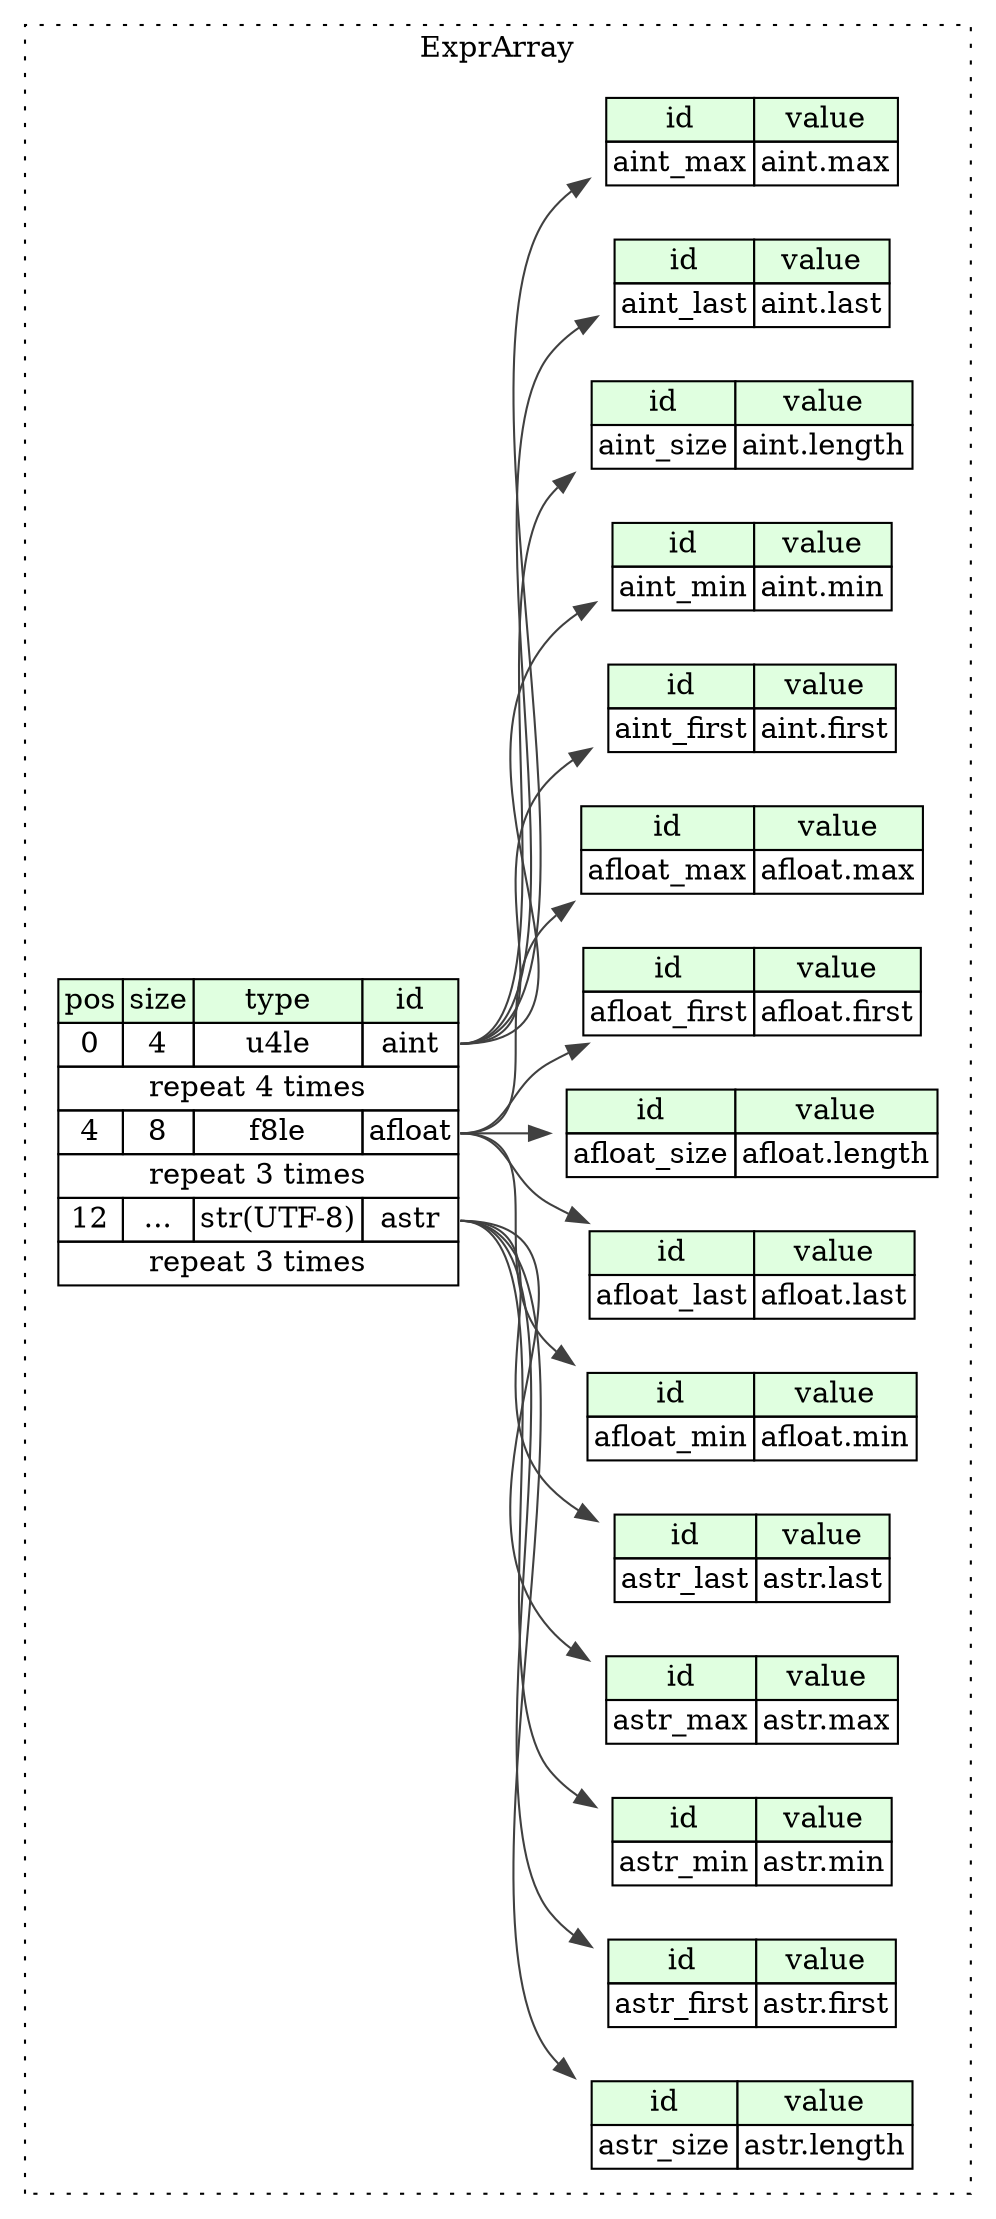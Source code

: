 digraph {
	rankdir=LR;
	node [shape=plaintext];
	subgraph cluster__expr_array {
		label="ExprArray";
		graph[style=dotted];

		expr_array__seq [label=<<TABLE BORDER="0" CELLBORDER="1" CELLSPACING="0">
			<TR><TD BGCOLOR="#E0FFE0">pos</TD><TD BGCOLOR="#E0FFE0">size</TD><TD BGCOLOR="#E0FFE0">type</TD><TD BGCOLOR="#E0FFE0">id</TD></TR>
			<TR><TD PORT="aint_pos">0</TD><TD PORT="aint_size">4</TD><TD>u4le</TD><TD PORT="aint_type">aint</TD></TR>
			<TR><TD COLSPAN="4" PORT="aint__repeat">repeat 4 times</TD></TR>
			<TR><TD PORT="afloat_pos">4</TD><TD PORT="afloat_size">8</TD><TD>f8le</TD><TD PORT="afloat_type">afloat</TD></TR>
			<TR><TD COLSPAN="4" PORT="afloat__repeat">repeat 3 times</TD></TR>
			<TR><TD PORT="astr_pos">12</TD><TD PORT="astr_size">...</TD><TD>str(UTF-8)</TD><TD PORT="astr_type">astr</TD></TR>
			<TR><TD COLSPAN="4" PORT="astr__repeat">repeat 3 times</TD></TR>
		</TABLE>>];
		expr_array__inst__aint_first [label=<<TABLE BORDER="0" CELLBORDER="1" CELLSPACING="0">
			<TR><TD BGCOLOR="#E0FFE0">id</TD><TD BGCOLOR="#E0FFE0">value</TD></TR>
			<TR><TD>aint_first</TD><TD>aint.first</TD></TR>
		</TABLE>>];
		expr_array__inst__afloat_size [label=<<TABLE BORDER="0" CELLBORDER="1" CELLSPACING="0">
			<TR><TD BGCOLOR="#E0FFE0">id</TD><TD BGCOLOR="#E0FFE0">value</TD></TR>
			<TR><TD>afloat_size</TD><TD>afloat.length</TD></TR>
		</TABLE>>];
		expr_array__inst__astr_size [label=<<TABLE BORDER="0" CELLBORDER="1" CELLSPACING="0">
			<TR><TD BGCOLOR="#E0FFE0">id</TD><TD BGCOLOR="#E0FFE0">value</TD></TR>
			<TR><TD>astr_size</TD><TD>astr.length</TD></TR>
		</TABLE>>];
		expr_array__inst__aint_min [label=<<TABLE BORDER="0" CELLBORDER="1" CELLSPACING="0">
			<TR><TD BGCOLOR="#E0FFE0">id</TD><TD BGCOLOR="#E0FFE0">value</TD></TR>
			<TR><TD>aint_min</TD><TD>aint.min</TD></TR>
		</TABLE>>];
		expr_array__inst__afloat_min [label=<<TABLE BORDER="0" CELLBORDER="1" CELLSPACING="0">
			<TR><TD BGCOLOR="#E0FFE0">id</TD><TD BGCOLOR="#E0FFE0">value</TD></TR>
			<TR><TD>afloat_min</TD><TD>afloat.min</TD></TR>
		</TABLE>>];
		expr_array__inst__aint_size [label=<<TABLE BORDER="0" CELLBORDER="1" CELLSPACING="0">
			<TR><TD BGCOLOR="#E0FFE0">id</TD><TD BGCOLOR="#E0FFE0">value</TD></TR>
			<TR><TD>aint_size</TD><TD>aint.length</TD></TR>
		</TABLE>>];
		expr_array__inst__aint_last [label=<<TABLE BORDER="0" CELLBORDER="1" CELLSPACING="0">
			<TR><TD BGCOLOR="#E0FFE0">id</TD><TD BGCOLOR="#E0FFE0">value</TD></TR>
			<TR><TD>aint_last</TD><TD>aint.last</TD></TR>
		</TABLE>>];
		expr_array__inst__afloat_last [label=<<TABLE BORDER="0" CELLBORDER="1" CELLSPACING="0">
			<TR><TD BGCOLOR="#E0FFE0">id</TD><TD BGCOLOR="#E0FFE0">value</TD></TR>
			<TR><TD>afloat_last</TD><TD>afloat.last</TD></TR>
		</TABLE>>];
		expr_array__inst__astr_first [label=<<TABLE BORDER="0" CELLBORDER="1" CELLSPACING="0">
			<TR><TD BGCOLOR="#E0FFE0">id</TD><TD BGCOLOR="#E0FFE0">value</TD></TR>
			<TR><TD>astr_first</TD><TD>astr.first</TD></TR>
		</TABLE>>];
		expr_array__inst__astr_last [label=<<TABLE BORDER="0" CELLBORDER="1" CELLSPACING="0">
			<TR><TD BGCOLOR="#E0FFE0">id</TD><TD BGCOLOR="#E0FFE0">value</TD></TR>
			<TR><TD>astr_last</TD><TD>astr.last</TD></TR>
		</TABLE>>];
		expr_array__inst__aint_max [label=<<TABLE BORDER="0" CELLBORDER="1" CELLSPACING="0">
			<TR><TD BGCOLOR="#E0FFE0">id</TD><TD BGCOLOR="#E0FFE0">value</TD></TR>
			<TR><TD>aint_max</TD><TD>aint.max</TD></TR>
		</TABLE>>];
		expr_array__inst__afloat_first [label=<<TABLE BORDER="0" CELLBORDER="1" CELLSPACING="0">
			<TR><TD BGCOLOR="#E0FFE0">id</TD><TD BGCOLOR="#E0FFE0">value</TD></TR>
			<TR><TD>afloat_first</TD><TD>afloat.first</TD></TR>
		</TABLE>>];
		expr_array__inst__astr_min [label=<<TABLE BORDER="0" CELLBORDER="1" CELLSPACING="0">
			<TR><TD BGCOLOR="#E0FFE0">id</TD><TD BGCOLOR="#E0FFE0">value</TD></TR>
			<TR><TD>astr_min</TD><TD>astr.min</TD></TR>
		</TABLE>>];
		expr_array__inst__astr_max [label=<<TABLE BORDER="0" CELLBORDER="1" CELLSPACING="0">
			<TR><TD BGCOLOR="#E0FFE0">id</TD><TD BGCOLOR="#E0FFE0">value</TD></TR>
			<TR><TD>astr_max</TD><TD>astr.max</TD></TR>
		</TABLE>>];
		expr_array__inst__afloat_max [label=<<TABLE BORDER="0" CELLBORDER="1" CELLSPACING="0">
			<TR><TD BGCOLOR="#E0FFE0">id</TD><TD BGCOLOR="#E0FFE0">value</TD></TR>
			<TR><TD>afloat_max</TD><TD>afloat.max</TD></TR>
		</TABLE>>];
	}
	expr_array__seq:aint_type -> expr_array__inst__aint_first [color="#404040"];
	expr_array__seq:afloat_type -> expr_array__inst__afloat_size [color="#404040"];
	expr_array__seq:astr_type -> expr_array__inst__astr_size [color="#404040"];
	expr_array__seq:aint_type -> expr_array__inst__aint_min [color="#404040"];
	expr_array__seq:afloat_type -> expr_array__inst__afloat_min [color="#404040"];
	expr_array__seq:aint_type -> expr_array__inst__aint_size [color="#404040"];
	expr_array__seq:aint_type -> expr_array__inst__aint_last [color="#404040"];
	expr_array__seq:afloat_type -> expr_array__inst__afloat_last [color="#404040"];
	expr_array__seq:astr_type -> expr_array__inst__astr_first [color="#404040"];
	expr_array__seq:astr_type -> expr_array__inst__astr_last [color="#404040"];
	expr_array__seq:aint_type -> expr_array__inst__aint_max [color="#404040"];
	expr_array__seq:afloat_type -> expr_array__inst__afloat_first [color="#404040"];
	expr_array__seq:astr_type -> expr_array__inst__astr_min [color="#404040"];
	expr_array__seq:astr_type -> expr_array__inst__astr_max [color="#404040"];
	expr_array__seq:afloat_type -> expr_array__inst__afloat_max [color="#404040"];
}
